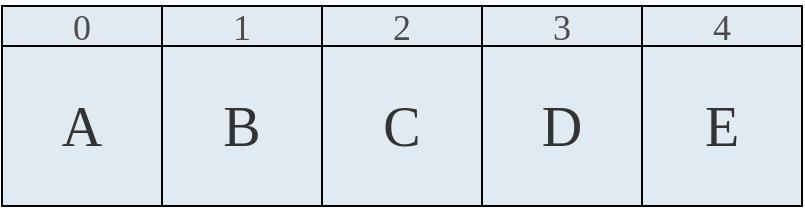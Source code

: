 <mxfile version="28.2.5" pages="8">
  <diagram name="0" id="LOoXRNmWMDIWTIdAfyS6">
    <mxGraphModel dx="1370" dy="843" grid="1" gridSize="10" guides="1" tooltips="1" connect="1" arrows="1" fold="1" page="1" pageScale="1" pageWidth="850" pageHeight="1100" math="0" shadow="0">
      <root>
        <mxCell id="0" />
        <mxCell id="1" parent="0" />
        <mxCell id="dRhS13Qc3OB4-bfHSebu-1" value="&lt;span style=&quot;color: rgb(51, 51, 51); font-family: &amp;quot;Cascadia Code&amp;quot;; font-size: 28px;&quot;&gt;C&lt;/span&gt;" style="rounded=0;whiteSpace=wrap;html=1;strokeWidth=1;fillColor=#DFEAF2;" vertex="1" parent="1">
          <mxGeometry x="360" y="300" width="80" height="80" as="geometry" />
        </mxCell>
        <mxCell id="dRhS13Qc3OB4-bfHSebu-2" value="&lt;span style=&quot;color: rgb(51, 51, 51); font-family: &amp;quot;Cascadia Code&amp;quot;; font-size: 28px;&quot;&gt;D&lt;/span&gt;" style="rounded=0;whiteSpace=wrap;html=1;strokeWidth=1;fillColor=#DFEAF2;" vertex="1" parent="1">
          <mxGeometry x="440" y="300" width="80" height="80" as="geometry" />
        </mxCell>
        <mxCell id="dRhS13Qc3OB4-bfHSebu-3" value="&lt;span style=&quot;color: rgb(51, 51, 51); font-family: &amp;quot;Cascadia Code&amp;quot;; font-size: 28px;&quot;&gt;E&lt;/span&gt;" style="rounded=0;whiteSpace=wrap;html=1;strokeWidth=1;fillColor=#DFEAF2;" vertex="1" parent="1">
          <mxGeometry x="520" y="300" width="80" height="80" as="geometry" />
        </mxCell>
        <mxCell id="dRhS13Qc3OB4-bfHSebu-4" value="&lt;font style=&quot;color: rgb(51, 51, 51); font-size: 28px;&quot;&gt;B&lt;/font&gt;" style="rounded=0;whiteSpace=wrap;html=1;strokeWidth=1;fillColor=#DFEAF2;fontFamily=Cascadia Code;fontColor=#333333;" vertex="1" parent="1">
          <mxGeometry x="280" y="300" width="80" height="80" as="geometry" />
        </mxCell>
        <mxCell id="dRhS13Qc3OB4-bfHSebu-5" value="&lt;font face=&quot;Cascadia Code&quot; color=&quot;#4d4d4d&quot;&gt;&lt;span style=&quot;font-size: 18px;&quot;&gt;1&lt;/span&gt;&lt;/font&gt;" style="rounded=0;whiteSpace=wrap;html=1;strokeWidth=1;fillColor=#DFEAF2;fontSize=22;" vertex="1" parent="1">
          <mxGeometry x="280" y="280" width="80" height="20" as="geometry" />
        </mxCell>
        <mxCell id="dRhS13Qc3OB4-bfHSebu-6" value="&lt;font style=&quot;color: rgb(77, 77, 77); font-size: 18px;&quot; face=&quot;Cascadia Code&quot;&gt;2&lt;/font&gt;" style="rounded=0;whiteSpace=wrap;html=1;strokeWidth=1;fillColor=#DFEAF2;fontSize=22;" vertex="1" parent="1">
          <mxGeometry x="360" y="280" width="80" height="20" as="geometry" />
        </mxCell>
        <mxCell id="dRhS13Qc3OB4-bfHSebu-7" value="&lt;font style=&quot;color: rgb(77, 77, 77); font-size: 18px;&quot; face=&quot;Cascadia Code&quot;&gt;3&lt;/font&gt;" style="rounded=0;whiteSpace=wrap;html=1;strokeWidth=1;fillColor=#DFEAF2;fontSize=22;" vertex="1" parent="1">
          <mxGeometry x="440" y="280" width="80" height="20" as="geometry" />
        </mxCell>
        <mxCell id="dRhS13Qc3OB4-bfHSebu-8" value="&lt;font style=&quot;color: rgb(77, 77, 77); font-size: 18px;&quot; face=&quot;Cascadia Code&quot;&gt;4&lt;/font&gt;" style="rounded=0;whiteSpace=wrap;html=1;strokeWidth=1;fillColor=#DFEAF2;fontSize=22;" vertex="1" parent="1">
          <mxGeometry x="520" y="280" width="80" height="20" as="geometry" />
        </mxCell>
        <mxCell id="dRhS13Qc3OB4-bfHSebu-9" value="&lt;span style=&quot;font-size: 28px;&quot;&gt;A&lt;/span&gt;" style="rounded=0;whiteSpace=wrap;html=1;strokeWidth=1;fillColor=#DFEAF2;fontFamily=Cascadia Code;fontColor=#333333;" vertex="1" parent="1">
          <mxGeometry x="200" y="300" width="80" height="80" as="geometry" />
        </mxCell>
        <mxCell id="dRhS13Qc3OB4-bfHSebu-10" value="&lt;font style=&quot;color: rgb(77, 77, 77); font-size: 18px;&quot; face=&quot;Cascadia Code&quot;&gt;0&lt;/font&gt;" style="rounded=0;whiteSpace=wrap;html=1;strokeWidth=1;fillColor=#DFEAF2;fontSize=22;" vertex="1" parent="1">
          <mxGeometry x="200" y="280" width="80" height="20" as="geometry" />
        </mxCell>
      </root>
    </mxGraphModel>
  </diagram>
  <diagram name="1" id="n3hI82rvSEYimmFMbG5H">
    <mxGraphModel dx="319" dy="196" grid="1" gridSize="10" guides="1" tooltips="1" connect="1" arrows="1" fold="1" page="1" pageScale="1" pageWidth="850" pageHeight="1100" math="0" shadow="0">
      <root>
        <mxCell id="tB-yT8PC1_ir4ALbkz5k-0" />
        <mxCell id="tB-yT8PC1_ir4ALbkz5k-1" parent="tB-yT8PC1_ir4ALbkz5k-0" />
        <mxCell id="tB-yT8PC1_ir4ALbkz5k-2" value="&lt;span style=&quot;color: rgb(51, 51, 51); font-family: &amp;quot;Cascadia Code&amp;quot;; font-size: 28px;&quot;&gt;C&lt;/span&gt;" style="rounded=0;whiteSpace=wrap;html=1;strokeWidth=1;fillColor=#DFEAF2;" vertex="1" parent="tB-yT8PC1_ir4ALbkz5k-1">
          <mxGeometry x="360" y="300" width="80" height="80" as="geometry" />
        </mxCell>
        <mxCell id="tB-yT8PC1_ir4ALbkz5k-3" value="&lt;span style=&quot;color: rgb(51, 51, 51); font-family: &amp;quot;Cascadia Code&amp;quot;; font-size: 28px;&quot;&gt;D&lt;/span&gt;" style="rounded=0;whiteSpace=wrap;html=1;strokeWidth=1;fillColor=#DFEAF2;" vertex="1" parent="tB-yT8PC1_ir4ALbkz5k-1">
          <mxGeometry x="440" y="300" width="80" height="80" as="geometry" />
        </mxCell>
        <mxCell id="tB-yT8PC1_ir4ALbkz5k-4" value="&lt;span style=&quot;color: rgb(51, 51, 51); font-family: &amp;quot;Cascadia Code&amp;quot;; font-size: 28px;&quot;&gt;E&lt;/span&gt;" style="rounded=0;whiteSpace=wrap;html=1;strokeWidth=1;fillColor=#DFEAF2;" vertex="1" parent="tB-yT8PC1_ir4ALbkz5k-1">
          <mxGeometry x="520" y="300" width="80" height="80" as="geometry" />
        </mxCell>
        <mxCell id="tB-yT8PC1_ir4ALbkz5k-5" value="&lt;font style=&quot;color: rgb(51, 51, 51); font-size: 28px;&quot;&gt;B&lt;/font&gt;" style="rounded=0;whiteSpace=wrap;html=1;strokeWidth=1;fillColor=#DFEAF2;fontFamily=Cascadia Code;fontColor=#333333;" vertex="1" parent="tB-yT8PC1_ir4ALbkz5k-1">
          <mxGeometry x="280" y="300" width="80" height="80" as="geometry" />
        </mxCell>
        <mxCell id="tB-yT8PC1_ir4ALbkz5k-6" value="&lt;font face=&quot;Cascadia Code&quot; color=&quot;#4d4d4d&quot;&gt;&lt;span style=&quot;font-size: 18px;&quot;&gt;1&lt;/span&gt;&lt;/font&gt;" style="rounded=0;whiteSpace=wrap;html=1;strokeWidth=1;fillColor=#DFEAF2;fontSize=22;" vertex="1" parent="tB-yT8PC1_ir4ALbkz5k-1">
          <mxGeometry x="280" y="280" width="80" height="20" as="geometry" />
        </mxCell>
        <mxCell id="tB-yT8PC1_ir4ALbkz5k-7" value="&lt;font style=&quot;color: rgb(77, 77, 77); font-size: 18px;&quot; face=&quot;Cascadia Code&quot;&gt;2&lt;/font&gt;" style="rounded=0;whiteSpace=wrap;html=1;strokeWidth=1;fillColor=#DFEAF2;fontSize=22;" vertex="1" parent="tB-yT8PC1_ir4ALbkz5k-1">
          <mxGeometry x="360" y="280" width="80" height="20" as="geometry" />
        </mxCell>
        <mxCell id="tB-yT8PC1_ir4ALbkz5k-8" value="&lt;font style=&quot;color: rgb(77, 77, 77); font-size: 18px;&quot; face=&quot;Cascadia Code&quot;&gt;3&lt;/font&gt;" style="rounded=0;whiteSpace=wrap;html=1;strokeWidth=1;fillColor=#DFEAF2;fontSize=22;" vertex="1" parent="tB-yT8PC1_ir4ALbkz5k-1">
          <mxGeometry x="440" y="280" width="80" height="20" as="geometry" />
        </mxCell>
        <mxCell id="tB-yT8PC1_ir4ALbkz5k-9" value="&lt;font style=&quot;color: rgb(77, 77, 77); font-size: 18px;&quot; face=&quot;Cascadia Code&quot;&gt;4&lt;/font&gt;" style="rounded=0;whiteSpace=wrap;html=1;strokeWidth=1;fillColor=#DFEAF2;fontSize=22;" vertex="1" parent="tB-yT8PC1_ir4ALbkz5k-1">
          <mxGeometry x="520" y="280" width="80" height="20" as="geometry" />
        </mxCell>
        <mxCell id="tB-yT8PC1_ir4ALbkz5k-10" value="&lt;span style=&quot;font-size: 28px;&quot;&gt;A&lt;/span&gt;" style="rounded=0;whiteSpace=wrap;html=1;strokeWidth=1;fillColor=#DFEAF2;fontFamily=Cascadia Code;fontColor=#333333;" vertex="1" parent="tB-yT8PC1_ir4ALbkz5k-1">
          <mxGeometry x="200" y="300" width="80" height="80" as="geometry" />
        </mxCell>
        <mxCell id="tB-yT8PC1_ir4ALbkz5k-11" value="&lt;font style=&quot;color: rgb(77, 77, 77); font-size: 18px;&quot; face=&quot;Cascadia Code&quot;&gt;0&lt;/font&gt;" style="rounded=0;whiteSpace=wrap;html=1;strokeWidth=1;fillColor=#DFEAF2;fontSize=22;" vertex="1" parent="tB-yT8PC1_ir4ALbkz5k-1">
          <mxGeometry x="200" y="280" width="80" height="20" as="geometry" />
        </mxCell>
        <mxCell id="tXgcHh7ziAub1lQoOkV5-0" value="" style="endArrow=classic;html=1;rounded=0;strokeWidth=2;fontColor=#333333;strokeColor=#333333;" edge="1" parent="tB-yT8PC1_ir4ALbkz5k-1">
          <mxGeometry width="50" height="50" relative="1" as="geometry">
            <mxPoint x="680" y="339.5" as="sourcePoint" />
            <mxPoint x="620" y="339.5" as="targetPoint" />
          </mxGeometry>
        </mxCell>
        <mxCell id="tXgcHh7ziAub1lQoOkV5-1" value="" style="endArrow=classic;html=1;rounded=0;strokeWidth=2;fontColor=#333333;strokeColor=#333333;" edge="1" parent="tB-yT8PC1_ir4ALbkz5k-1">
          <mxGeometry width="50" height="50" relative="1" as="geometry">
            <mxPoint x="180" y="339.71" as="sourcePoint" />
            <mxPoint x="120" y="339.71" as="targetPoint" />
            <Array as="points">
              <mxPoint x="180" y="340.21" />
            </Array>
          </mxGeometry>
        </mxCell>
        <mxCell id="tXgcHh7ziAub1lQoOkV5-2" value="&lt;font style=&quot;font-size: 20px; color: rgb(51, 51, 51);&quot;&gt;Sale&lt;/font&gt;" style="text;html=1;align=center;verticalAlign=middle;whiteSpace=wrap;rounded=0;" vertex="1" parent="tB-yT8PC1_ir4ALbkz5k-1">
          <mxGeometry x="120" y="290" width="60" height="30" as="geometry" />
        </mxCell>
        <mxCell id="tXgcHh7ziAub1lQoOkV5-3" value="&lt;font style=&quot;font-size: 20px; color: rgb(51, 51, 51);&quot;&gt;Entra&lt;/font&gt;" style="text;html=1;align=center;verticalAlign=middle;whiteSpace=wrap;rounded=0;" vertex="1" parent="tB-yT8PC1_ir4ALbkz5k-1">
          <mxGeometry x="620" y="290" width="60" height="30" as="geometry" />
        </mxCell>
      </root>
    </mxGraphModel>
  </diagram>
  <diagram name="2" id="ZsaKoDGeN15cP3ckF-cr">
    <mxGraphModel dx="1370" dy="843" grid="1" gridSize="10" guides="1" tooltips="1" connect="1" arrows="1" fold="1" page="1" pageScale="1" pageWidth="850" pageHeight="1100" math="0" shadow="0">
      <root>
        <mxCell id="bPAswkCZMl2Q_vb0aAxp-0" />
        <mxCell id="bPAswkCZMl2Q_vb0aAxp-1" parent="bPAswkCZMl2Q_vb0aAxp-0" />
        <mxCell id="bPAswkCZMl2Q_vb0aAxp-2" value="&lt;span style=&quot;color: rgb(51, 51, 51); font-family: &amp;quot;Cascadia Code&amp;quot;; font-size: 28px;&quot;&gt;C&lt;/span&gt;" style="rounded=0;whiteSpace=wrap;html=1;strokeWidth=1;fillColor=#DFEAF2;" vertex="1" parent="bPAswkCZMl2Q_vb0aAxp-1">
          <mxGeometry x="360" y="340" width="80" height="80" as="geometry" />
        </mxCell>
        <mxCell id="bPAswkCZMl2Q_vb0aAxp-3" value="&lt;span style=&quot;color: rgb(51, 51, 51); font-family: &amp;quot;Cascadia Code&amp;quot;; font-size: 28px;&quot;&gt;D&lt;/span&gt;" style="rounded=0;whiteSpace=wrap;html=1;strokeWidth=1;fillColor=#DFEAF2;" vertex="1" parent="bPAswkCZMl2Q_vb0aAxp-1">
          <mxGeometry x="440" y="340" width="80" height="80" as="geometry" />
        </mxCell>
        <mxCell id="bPAswkCZMl2Q_vb0aAxp-4" value="&lt;span style=&quot;color: rgb(51, 51, 51); font-family: &amp;quot;Cascadia Code&amp;quot;; font-size: 28px;&quot;&gt;E&lt;/span&gt;" style="rounded=0;whiteSpace=wrap;html=1;strokeWidth=1;fillColor=#DFEAF2;" vertex="1" parent="bPAswkCZMl2Q_vb0aAxp-1">
          <mxGeometry x="520" y="340" width="80" height="80" as="geometry" />
        </mxCell>
        <mxCell id="bPAswkCZMl2Q_vb0aAxp-5" value="&lt;font style=&quot;color: rgb(51, 51, 51); font-size: 28px;&quot;&gt;B&lt;/font&gt;" style="rounded=0;whiteSpace=wrap;html=1;strokeWidth=1;fillColor=#DFEAF2;fontFamily=Cascadia Code;fontColor=#333333;" vertex="1" parent="bPAswkCZMl2Q_vb0aAxp-1">
          <mxGeometry x="280" y="340" width="80" height="80" as="geometry" />
        </mxCell>
        <mxCell id="bPAswkCZMl2Q_vb0aAxp-6" value="&lt;font face=&quot;Cascadia Code&quot; color=&quot;#4d4d4d&quot;&gt;&lt;span style=&quot;font-size: 18px;&quot;&gt;1&lt;/span&gt;&lt;/font&gt;" style="rounded=0;whiteSpace=wrap;html=1;strokeWidth=1;fillColor=#DFEAF2;fontSize=22;" vertex="1" parent="bPAswkCZMl2Q_vb0aAxp-1">
          <mxGeometry x="280" y="320" width="80" height="20" as="geometry" />
        </mxCell>
        <mxCell id="bPAswkCZMl2Q_vb0aAxp-7" value="&lt;font style=&quot;color: rgb(77, 77, 77); font-size: 18px;&quot; face=&quot;Cascadia Code&quot;&gt;2&lt;/font&gt;" style="rounded=0;whiteSpace=wrap;html=1;strokeWidth=1;fillColor=#DFEAF2;fontSize=22;" vertex="1" parent="bPAswkCZMl2Q_vb0aAxp-1">
          <mxGeometry x="360" y="320" width="80" height="20" as="geometry" />
        </mxCell>
        <mxCell id="bPAswkCZMl2Q_vb0aAxp-8" value="&lt;font style=&quot;color: rgb(77, 77, 77); font-size: 18px;&quot; face=&quot;Cascadia Code&quot;&gt;3&lt;/font&gt;" style="rounded=0;whiteSpace=wrap;html=1;strokeWidth=1;fillColor=#DFEAF2;fontSize=22;" vertex="1" parent="bPAswkCZMl2Q_vb0aAxp-1">
          <mxGeometry x="440" y="320" width="80" height="20" as="geometry" />
        </mxCell>
        <mxCell id="bPAswkCZMl2Q_vb0aAxp-9" value="&lt;font style=&quot;color: rgb(77, 77, 77); font-size: 18px;&quot; face=&quot;Cascadia Code&quot;&gt;4&lt;/font&gt;" style="rounded=0;whiteSpace=wrap;html=1;strokeWidth=1;fillColor=#DFEAF2;fontSize=22;" vertex="1" parent="bPAswkCZMl2Q_vb0aAxp-1">
          <mxGeometry x="520" y="320" width="80" height="20" as="geometry" />
        </mxCell>
        <mxCell id="bPAswkCZMl2Q_vb0aAxp-10" value="&lt;span style=&quot;font-size: 28px;&quot;&gt;A&lt;/span&gt;" style="rounded=0;whiteSpace=wrap;html=1;strokeWidth=1;fillColor=#DFEAF2;fontFamily=Cascadia Code;fontColor=#333333;" vertex="1" parent="bPAswkCZMl2Q_vb0aAxp-1">
          <mxGeometry x="200" y="340" width="80" height="80" as="geometry" />
        </mxCell>
        <mxCell id="bPAswkCZMl2Q_vb0aAxp-11" value="&lt;font style=&quot;color: rgb(77, 77, 77); font-size: 18px;&quot; face=&quot;Cascadia Code&quot;&gt;0&lt;/font&gt;" style="rounded=0;whiteSpace=wrap;html=1;strokeWidth=1;fillColor=#DFEAF2;fontSize=22;" vertex="1" parent="bPAswkCZMl2Q_vb0aAxp-1">
          <mxGeometry x="200" y="320" width="80" height="20" as="geometry" />
        </mxCell>
        <mxCell id="P5lgUOx-gLD48hs9MqLW-0" value="&lt;span style=&quot;color: rgb(51, 51, 51); font-family: &amp;quot;Cascadia Code&amp;quot;; font-size: 28px;&quot;&gt;M&lt;/span&gt;" style="rounded=0;whiteSpace=wrap;html=1;strokeWidth=1;dashed=1;" vertex="1" parent="bPAswkCZMl2Q_vb0aAxp-1">
          <mxGeometry x="360" y="160" width="80" height="80" as="geometry" />
        </mxCell>
        <mxCell id="P5lgUOx-gLD48hs9MqLW-1" value="" style="endArrow=classic;html=1;rounded=0;strokeColor=default;strokeWidth=2;dashed=1;curved=0;dashPattern=1 2;" edge="1" parent="bPAswkCZMl2Q_vb0aAxp-1">
          <mxGeometry width="50" height="50" relative="1" as="geometry">
            <mxPoint x="399.83" y="250" as="sourcePoint" />
            <mxPoint x="400" y="310" as="targetPoint" />
          </mxGeometry>
        </mxCell>
      </root>
    </mxGraphModel>
  </diagram>
  <diagram name="3" id="so2FOM7KQhljCQR6aNbv">
    <mxGraphModel dx="1370" dy="843" grid="1" gridSize="10" guides="1" tooltips="1" connect="1" arrows="1" fold="1" page="1" pageScale="1" pageWidth="850" pageHeight="1100" math="0" shadow="0">
      <root>
        <mxCell id="9-ZAVvWZUSGNOxkOKxtg-0" />
        <mxCell id="9-ZAVvWZUSGNOxkOKxtg-1" parent="9-ZAVvWZUSGNOxkOKxtg-0" />
        <mxCell id="9-ZAVvWZUSGNOxkOKxtg-2" value="&lt;span style=&quot;color: rgb(51, 51, 51); font-family: &amp;quot;Cascadia Code&amp;quot;; font-size: 28px;&quot;&gt;C&lt;/span&gt;" style="rounded=0;whiteSpace=wrap;html=1;strokeWidth=1;fillColor=#DFEAF2;" vertex="1" parent="9-ZAVvWZUSGNOxkOKxtg-1">
          <mxGeometry x="360" y="340" width="80" height="80" as="geometry" />
        </mxCell>
        <mxCell id="9-ZAVvWZUSGNOxkOKxtg-3" value="&lt;span style=&quot;color: rgb(51, 51, 51); font-family: &amp;quot;Cascadia Code&amp;quot;; font-size: 28px;&quot;&gt;D&lt;/span&gt;" style="rounded=0;whiteSpace=wrap;html=1;strokeWidth=1;fillColor=#DFEAF2;" vertex="1" parent="9-ZAVvWZUSGNOxkOKxtg-1">
          <mxGeometry x="440" y="340" width="80" height="80" as="geometry" />
        </mxCell>
        <mxCell id="9-ZAVvWZUSGNOxkOKxtg-4" value="&lt;span style=&quot;color: rgb(51, 51, 51); font-family: &amp;quot;Cascadia Code&amp;quot;; font-size: 28px;&quot;&gt;E&lt;/span&gt;" style="rounded=0;whiteSpace=wrap;html=1;strokeWidth=1;fillColor=#DFEAF2;" vertex="1" parent="9-ZAVvWZUSGNOxkOKxtg-1">
          <mxGeometry x="520" y="340" width="80" height="80" as="geometry" />
        </mxCell>
        <mxCell id="9-ZAVvWZUSGNOxkOKxtg-5" value="&lt;font style=&quot;color: rgb(51, 51, 51); font-size: 28px;&quot;&gt;B&lt;/font&gt;" style="rounded=0;whiteSpace=wrap;html=1;strokeWidth=1;fillColor=#DFEAF2;fontFamily=Cascadia Code;fontColor=#333333;" vertex="1" parent="9-ZAVvWZUSGNOxkOKxtg-1">
          <mxGeometry x="280" y="340" width="80" height="80" as="geometry" />
        </mxCell>
        <mxCell id="9-ZAVvWZUSGNOxkOKxtg-6" value="&lt;font face=&quot;Cascadia Code&quot; color=&quot;#4d4d4d&quot;&gt;&lt;span style=&quot;font-size: 18px;&quot;&gt;1&lt;/span&gt;&lt;/font&gt;" style="rounded=0;whiteSpace=wrap;html=1;strokeWidth=1;fillColor=#DFEAF2;fontSize=22;" vertex="1" parent="9-ZAVvWZUSGNOxkOKxtg-1">
          <mxGeometry x="280" y="320" width="80" height="20" as="geometry" />
        </mxCell>
        <mxCell id="9-ZAVvWZUSGNOxkOKxtg-7" value="&lt;font style=&quot;color: rgb(77, 77, 77); font-size: 18px;&quot; face=&quot;Cascadia Code&quot;&gt;2&lt;/font&gt;" style="rounded=0;whiteSpace=wrap;html=1;strokeWidth=1;fillColor=#DFEAF2;fontSize=22;" vertex="1" parent="9-ZAVvWZUSGNOxkOKxtg-1">
          <mxGeometry x="360" y="320" width="80" height="20" as="geometry" />
        </mxCell>
        <mxCell id="9-ZAVvWZUSGNOxkOKxtg-8" value="&lt;font style=&quot;color: rgb(77, 77, 77); font-size: 18px;&quot; face=&quot;Cascadia Code&quot;&gt;3&lt;/font&gt;" style="rounded=0;whiteSpace=wrap;html=1;strokeWidth=1;fillColor=#DFEAF2;fontSize=22;" vertex="1" parent="9-ZAVvWZUSGNOxkOKxtg-1">
          <mxGeometry x="440" y="320" width="80" height="20" as="geometry" />
        </mxCell>
        <mxCell id="9-ZAVvWZUSGNOxkOKxtg-9" value="&lt;font style=&quot;color: rgb(77, 77, 77); font-size: 18px;&quot; face=&quot;Cascadia Code&quot;&gt;4&lt;/font&gt;" style="rounded=0;whiteSpace=wrap;html=1;strokeWidth=1;fillColor=#DFEAF2;fontSize=22;" vertex="1" parent="9-ZAVvWZUSGNOxkOKxtg-1">
          <mxGeometry x="520" y="320" width="80" height="20" as="geometry" />
        </mxCell>
        <mxCell id="9-ZAVvWZUSGNOxkOKxtg-10" value="&lt;span style=&quot;font-size: 28px;&quot;&gt;A&lt;/span&gt;" style="rounded=0;whiteSpace=wrap;html=1;strokeWidth=1;fillColor=#DFEAF2;fontFamily=Cascadia Code;fontColor=#333333;" vertex="1" parent="9-ZAVvWZUSGNOxkOKxtg-1">
          <mxGeometry x="200" y="340" width="80" height="80" as="geometry" />
        </mxCell>
        <mxCell id="9-ZAVvWZUSGNOxkOKxtg-11" value="&lt;font style=&quot;color: rgb(77, 77, 77); font-size: 18px;&quot; face=&quot;Cascadia Code&quot;&gt;0&lt;/font&gt;" style="rounded=0;whiteSpace=wrap;html=1;strokeWidth=1;fillColor=#DFEAF2;fontSize=22;" vertex="1" parent="9-ZAVvWZUSGNOxkOKxtg-1">
          <mxGeometry x="200" y="320" width="80" height="20" as="geometry" />
        </mxCell>
        <mxCell id="9-ZAVvWZUSGNOxkOKxtg-12" value="&lt;span style=&quot;color: rgb(51, 51, 51); font-family: &amp;quot;Cascadia Code&amp;quot;; font-size: 28px;&quot;&gt;M&lt;/span&gt;" style="rounded=0;whiteSpace=wrap;html=1;strokeWidth=1;dashed=1;" vertex="1" parent="9-ZAVvWZUSGNOxkOKxtg-1">
          <mxGeometry x="360" y="160" width="80" height="80" as="geometry" />
        </mxCell>
        <mxCell id="9-ZAVvWZUSGNOxkOKxtg-13" value="" style="endArrow=classic;html=1;rounded=0;strokeColor=#333333;strokeWidth=2;dashed=1;curved=1;dashPattern=1 2;" edge="1" parent="9-ZAVvWZUSGNOxkOKxtg-1">
          <mxGeometry width="50" height="50" relative="1" as="geometry">
            <mxPoint x="460" y="200" as="sourcePoint" />
            <mxPoint x="640" y="310" as="targetPoint" />
            <Array as="points">
              <mxPoint x="620" y="200" />
            </Array>
          </mxGeometry>
        </mxCell>
        <mxCell id="sW6vMQWeGiCIYCQl_SDQ-1" value="&lt;span style=&quot;color: rgb(51, 51, 51); font-family: &amp;quot;Cascadia Code&amp;quot;; font-size: 28px;&quot;&gt;M&lt;/span&gt;" style="rounded=0;whiteSpace=wrap;html=1;strokeWidth=1;dashed=1;" vertex="1" parent="9-ZAVvWZUSGNOxkOKxtg-1">
          <mxGeometry x="600" y="340" width="80" height="80" as="geometry" />
        </mxCell>
        <mxCell id="sW6vMQWeGiCIYCQl_SDQ-2" value="&lt;font style=&quot;color: rgb(77, 77, 77); font-size: 18px;&quot; face=&quot;Cascadia Code&quot;&gt;5&lt;/font&gt;" style="rounded=0;whiteSpace=wrap;html=1;strokeWidth=1;fontSize=22;dashed=1;" vertex="1" parent="9-ZAVvWZUSGNOxkOKxtg-1">
          <mxGeometry x="600" y="320" width="80" height="20" as="geometry" />
        </mxCell>
        <mxCell id="sW6vMQWeGiCIYCQl_SDQ-3" value="&lt;span style=&quot;color: rgb(51, 51, 51); font-family: &amp;quot;Cascadia Code&amp;quot;; font-size: 28px;&quot;&gt;C&lt;/span&gt;" style="rounded=0;whiteSpace=wrap;html=1;strokeWidth=1;fillColor=#DFEAF2;" vertex="1" parent="9-ZAVvWZUSGNOxkOKxtg-1">
          <mxGeometry x="360" y="520" width="80" height="80" as="geometry" />
        </mxCell>
        <mxCell id="sW6vMQWeGiCIYCQl_SDQ-4" value="&lt;span style=&quot;color: rgb(51, 51, 51); font-family: &amp;quot;Cascadia Code&amp;quot;; font-size: 28px;&quot;&gt;D&lt;/span&gt;" style="rounded=0;whiteSpace=wrap;html=1;strokeWidth=1;fillColor=#DFEAF2;" vertex="1" parent="9-ZAVvWZUSGNOxkOKxtg-1">
          <mxGeometry x="440" y="520" width="80" height="80" as="geometry" />
        </mxCell>
        <mxCell id="sW6vMQWeGiCIYCQl_SDQ-5" value="&lt;span style=&quot;color: rgb(51, 51, 51); font-family: &amp;quot;Cascadia Code&amp;quot;; font-size: 28px;&quot;&gt;E&lt;/span&gt;" style="rounded=0;whiteSpace=wrap;html=1;strokeWidth=1;fillColor=#DFEAF2;" vertex="1" parent="9-ZAVvWZUSGNOxkOKxtg-1">
          <mxGeometry x="520" y="520" width="80" height="80" as="geometry" />
        </mxCell>
        <mxCell id="sW6vMQWeGiCIYCQl_SDQ-6" value="&lt;font style=&quot;color: rgb(51, 51, 51); font-size: 28px;&quot;&gt;B&lt;/font&gt;" style="rounded=0;whiteSpace=wrap;html=1;strokeWidth=1;fillColor=#DFEAF2;fontFamily=Cascadia Code;fontColor=#333333;" vertex="1" parent="9-ZAVvWZUSGNOxkOKxtg-1">
          <mxGeometry x="280" y="520" width="80" height="80" as="geometry" />
        </mxCell>
        <mxCell id="sW6vMQWeGiCIYCQl_SDQ-7" value="&lt;font face=&quot;Cascadia Code&quot; color=&quot;#4d4d4d&quot;&gt;&lt;span style=&quot;font-size: 18px;&quot;&gt;1&lt;/span&gt;&lt;/font&gt;" style="rounded=0;whiteSpace=wrap;html=1;strokeWidth=1;fillColor=#DFEAF2;fontSize=22;" vertex="1" parent="9-ZAVvWZUSGNOxkOKxtg-1">
          <mxGeometry x="280" y="500" width="80" height="20" as="geometry" />
        </mxCell>
        <mxCell id="sW6vMQWeGiCIYCQl_SDQ-8" value="&lt;font style=&quot;color: rgb(77, 77, 77); font-size: 18px;&quot; face=&quot;Cascadia Code&quot;&gt;2&lt;/font&gt;" style="rounded=0;whiteSpace=wrap;html=1;strokeWidth=1;fillColor=#DFEAF2;fontSize=22;" vertex="1" parent="9-ZAVvWZUSGNOxkOKxtg-1">
          <mxGeometry x="360" y="500" width="80" height="20" as="geometry" />
        </mxCell>
        <mxCell id="sW6vMQWeGiCIYCQl_SDQ-9" value="&lt;font style=&quot;color: rgb(77, 77, 77); font-size: 18px;&quot; face=&quot;Cascadia Code&quot;&gt;3&lt;/font&gt;" style="rounded=0;whiteSpace=wrap;html=1;strokeWidth=1;fillColor=#DFEAF2;fontSize=22;" vertex="1" parent="9-ZAVvWZUSGNOxkOKxtg-1">
          <mxGeometry x="440" y="500" width="80" height="20" as="geometry" />
        </mxCell>
        <mxCell id="sW6vMQWeGiCIYCQl_SDQ-10" value="&lt;font style=&quot;color: rgb(77, 77, 77); font-size: 18px;&quot; face=&quot;Cascadia Code&quot;&gt;4&lt;/font&gt;" style="rounded=0;whiteSpace=wrap;html=1;strokeWidth=1;fillColor=#DFEAF2;fontSize=22;" vertex="1" parent="9-ZAVvWZUSGNOxkOKxtg-1">
          <mxGeometry x="520" y="500" width="80" height="20" as="geometry" />
        </mxCell>
        <mxCell id="sW6vMQWeGiCIYCQl_SDQ-11" value="&lt;span style=&quot;font-size: 28px;&quot;&gt;A&lt;/span&gt;" style="rounded=0;whiteSpace=wrap;html=1;strokeWidth=1;fillColor=#DFEAF2;fontFamily=Cascadia Code;fontColor=#333333;" vertex="1" parent="9-ZAVvWZUSGNOxkOKxtg-1">
          <mxGeometry x="200" y="520" width="80" height="80" as="geometry" />
        </mxCell>
        <mxCell id="sW6vMQWeGiCIYCQl_SDQ-12" value="&lt;font style=&quot;color: rgb(77, 77, 77); font-size: 18px;&quot; face=&quot;Cascadia Code&quot;&gt;0&lt;/font&gt;" style="rounded=0;whiteSpace=wrap;html=1;strokeWidth=1;fillColor=#DFEAF2;fontSize=22;" vertex="1" parent="9-ZAVvWZUSGNOxkOKxtg-1">
          <mxGeometry x="200" y="500" width="80" height="20" as="geometry" />
        </mxCell>
        <mxCell id="sW6vMQWeGiCIYCQl_SDQ-13" value="&lt;span style=&quot;color: rgb(51, 51, 51); font-family: &amp;quot;Cascadia Code&amp;quot;; font-size: 28px;&quot;&gt;M&lt;/span&gt;" style="rounded=0;whiteSpace=wrap;html=1;strokeWidth=1;fillColor=#DFEAF2;" vertex="1" parent="9-ZAVvWZUSGNOxkOKxtg-1">
          <mxGeometry x="600" y="520" width="80" height="80" as="geometry" />
        </mxCell>
        <mxCell id="sW6vMQWeGiCIYCQl_SDQ-14" value="&lt;font style=&quot;color: rgb(77, 77, 77); font-size: 18px;&quot; face=&quot;Cascadia Code&quot;&gt;5&lt;/font&gt;" style="rounded=0;whiteSpace=wrap;html=1;strokeWidth=1;fontSize=22;fillColor=#DFEAF2;" vertex="1" parent="9-ZAVvWZUSGNOxkOKxtg-1">
          <mxGeometry x="600" y="500" width="80" height="20" as="geometry" />
        </mxCell>
        <mxCell id="sW6vMQWeGiCIYCQl_SDQ-15" value="" style="endArrow=classic;html=1;rounded=0;strokeWidth=2;strokeColor=#333333;" edge="1" parent="9-ZAVvWZUSGNOxkOKxtg-1">
          <mxGeometry width="50" height="50" relative="1" as="geometry">
            <mxPoint x="425" y="440" as="sourcePoint" />
            <mxPoint x="425" y="480" as="targetPoint" />
          </mxGeometry>
        </mxCell>
      </root>
    </mxGraphModel>
  </diagram>
  <diagram name="4" id="kqnc8F8DMwhc_iDenPGv">
    <mxGraphModel dx="1370" dy="843" grid="1" gridSize="10" guides="1" tooltips="1" connect="1" arrows="1" fold="1" page="1" pageScale="1" pageWidth="850" pageHeight="1100" math="0" shadow="0">
      <root>
        <mxCell id="yaQdH4EQ9nFy9nrnifL7-0" />
        <mxCell id="yaQdH4EQ9nFy9nrnifL7-1" parent="yaQdH4EQ9nFy9nrnifL7-0" />
        <mxCell id="yaQdH4EQ9nFy9nrnifL7-12" value="&lt;font face=&quot;Cascadia Code&quot; color=&quot;#333333&quot;&gt;&lt;span style=&quot;font-size: 28px;&quot;&gt;Z&lt;/span&gt;&lt;/font&gt;" style="rounded=0;whiteSpace=wrap;html=1;strokeWidth=1;dashed=1;" vertex="1" parent="yaQdH4EQ9nFy9nrnifL7-1">
          <mxGeometry x="440" y="160" width="80" height="80" as="geometry" />
        </mxCell>
        <mxCell id="yaQdH4EQ9nFy9nrnifL7-13" value="" style="endArrow=classic;html=1;rounded=0;strokeColor=#333333;strokeWidth=2;dashed=1;curved=1;dashPattern=1 2;" edge="1" parent="yaQdH4EQ9nFy9nrnifL7-1">
          <mxGeometry width="50" height="50" relative="1" as="geometry">
            <mxPoint x="530" y="200" as="sourcePoint" />
            <mxPoint x="730" y="310" as="targetPoint" />
            <Array as="points">
              <mxPoint x="660" y="200" />
            </Array>
          </mxGeometry>
        </mxCell>
        <mxCell id="yaQdH4EQ9nFy9nrnifL7-16" value="&lt;span style=&quot;color: rgb(51, 51, 51); font-family: &amp;quot;Cascadia Code&amp;quot;; font-size: 28px;&quot;&gt;C&lt;/span&gt;" style="rounded=0;whiteSpace=wrap;html=1;strokeWidth=1;fillColor=#DFEAF2;" vertex="1" parent="yaQdH4EQ9nFy9nrnifL7-1">
          <mxGeometry x="360" y="340" width="80" height="80" as="geometry" />
        </mxCell>
        <mxCell id="yaQdH4EQ9nFy9nrnifL7-17" value="&lt;span style=&quot;color: rgb(51, 51, 51); font-family: &amp;quot;Cascadia Code&amp;quot;; font-size: 28px;&quot;&gt;D&lt;/span&gt;" style="rounded=0;whiteSpace=wrap;html=1;strokeWidth=1;fillColor=#DFEAF2;" vertex="1" parent="yaQdH4EQ9nFy9nrnifL7-1">
          <mxGeometry x="440" y="340" width="80" height="80" as="geometry" />
        </mxCell>
        <mxCell id="yaQdH4EQ9nFy9nrnifL7-18" value="&lt;span style=&quot;color: rgb(51, 51, 51); font-family: &amp;quot;Cascadia Code&amp;quot;; font-size: 28px;&quot;&gt;E&lt;/span&gt;" style="rounded=0;whiteSpace=wrap;html=1;strokeWidth=1;fillColor=#DFEAF2;" vertex="1" parent="yaQdH4EQ9nFy9nrnifL7-1">
          <mxGeometry x="520" y="340" width="80" height="80" as="geometry" />
        </mxCell>
        <mxCell id="yaQdH4EQ9nFy9nrnifL7-19" value="&lt;font style=&quot;color: rgb(51, 51, 51); font-size: 28px;&quot;&gt;B&lt;/font&gt;" style="rounded=0;whiteSpace=wrap;html=1;strokeWidth=1;fillColor=#DFEAF2;fontFamily=Cascadia Code;fontColor=#333333;" vertex="1" parent="yaQdH4EQ9nFy9nrnifL7-1">
          <mxGeometry x="280" y="340" width="80" height="80" as="geometry" />
        </mxCell>
        <mxCell id="yaQdH4EQ9nFy9nrnifL7-20" value="&lt;font face=&quot;Cascadia Code&quot; color=&quot;#4d4d4d&quot;&gt;&lt;span style=&quot;font-size: 18px;&quot;&gt;1&lt;/span&gt;&lt;/font&gt;" style="rounded=0;whiteSpace=wrap;html=1;strokeWidth=1;fillColor=#DFEAF2;fontSize=22;" vertex="1" parent="yaQdH4EQ9nFy9nrnifL7-1">
          <mxGeometry x="280" y="320" width="80" height="20" as="geometry" />
        </mxCell>
        <mxCell id="yaQdH4EQ9nFy9nrnifL7-21" value="&lt;font style=&quot;color: rgb(77, 77, 77); font-size: 18px;&quot; face=&quot;Cascadia Code&quot;&gt;2&lt;/font&gt;" style="rounded=0;whiteSpace=wrap;html=1;strokeWidth=1;fillColor=#DFEAF2;fontSize=22;" vertex="1" parent="yaQdH4EQ9nFy9nrnifL7-1">
          <mxGeometry x="360" y="320" width="80" height="20" as="geometry" />
        </mxCell>
        <mxCell id="yaQdH4EQ9nFy9nrnifL7-22" value="&lt;font style=&quot;color: rgb(77, 77, 77); font-size: 18px;&quot; face=&quot;Cascadia Code&quot;&gt;3&lt;/font&gt;" style="rounded=0;whiteSpace=wrap;html=1;strokeWidth=1;fillColor=#DFEAF2;fontSize=22;" vertex="1" parent="yaQdH4EQ9nFy9nrnifL7-1">
          <mxGeometry x="440" y="320" width="80" height="20" as="geometry" />
        </mxCell>
        <mxCell id="yaQdH4EQ9nFy9nrnifL7-23" value="&lt;font style=&quot;color: rgb(77, 77, 77); font-size: 18px;&quot; face=&quot;Cascadia Code&quot;&gt;4&lt;/font&gt;" style="rounded=0;whiteSpace=wrap;html=1;strokeWidth=1;fillColor=#DFEAF2;fontSize=22;" vertex="1" parent="yaQdH4EQ9nFy9nrnifL7-1">
          <mxGeometry x="520" y="320" width="80" height="20" as="geometry" />
        </mxCell>
        <mxCell id="yaQdH4EQ9nFy9nrnifL7-24" value="&lt;span style=&quot;font-size: 28px;&quot;&gt;A&lt;/span&gt;" style="rounded=0;whiteSpace=wrap;html=1;strokeWidth=1;fillColor=#DFEAF2;fontFamily=Cascadia Code;fontColor=#333333;" vertex="1" parent="yaQdH4EQ9nFy9nrnifL7-1">
          <mxGeometry x="200" y="340" width="80" height="80" as="geometry" />
        </mxCell>
        <mxCell id="yaQdH4EQ9nFy9nrnifL7-25" value="&lt;font style=&quot;color: rgb(77, 77, 77); font-size: 18px;&quot; face=&quot;Cascadia Code&quot;&gt;0&lt;/font&gt;" style="rounded=0;whiteSpace=wrap;html=1;strokeWidth=1;fillColor=#DFEAF2;fontSize=22;" vertex="1" parent="yaQdH4EQ9nFy9nrnifL7-1">
          <mxGeometry x="200" y="320" width="80" height="20" as="geometry" />
        </mxCell>
        <mxCell id="yaQdH4EQ9nFy9nrnifL7-26" value="&lt;span style=&quot;color: rgb(51, 51, 51); font-family: &amp;quot;Cascadia Code&amp;quot;; font-size: 28px;&quot;&gt;M&lt;/span&gt;" style="rounded=0;whiteSpace=wrap;html=1;strokeWidth=1;fillColor=#DFEAF2;" vertex="1" parent="yaQdH4EQ9nFy9nrnifL7-1">
          <mxGeometry x="600" y="340" width="80" height="80" as="geometry" />
        </mxCell>
        <mxCell id="yaQdH4EQ9nFy9nrnifL7-27" value="&lt;font style=&quot;color: rgb(77, 77, 77); font-size: 18px;&quot; face=&quot;Cascadia Code&quot;&gt;5&lt;/font&gt;" style="rounded=0;whiteSpace=wrap;html=1;strokeWidth=1;fontSize=22;fillColor=#DFEAF2;" vertex="1" parent="yaQdH4EQ9nFy9nrnifL7-1">
          <mxGeometry x="600" y="320" width="80" height="20" as="geometry" />
        </mxCell>
        <mxCell id="o4kBEKpE3GxzH6XFt8ec-0" value="&lt;font face=&quot;Cascadia Code&quot; color=&quot;#333333&quot;&gt;&lt;span style=&quot;font-size: 28px;&quot;&gt;Z&lt;/span&gt;&lt;/font&gt;" style="rounded=0;whiteSpace=wrap;html=1;strokeWidth=1;dashed=1;" vertex="1" parent="yaQdH4EQ9nFy9nrnifL7-1">
          <mxGeometry x="680" y="340" width="80" height="80" as="geometry" />
        </mxCell>
        <mxCell id="o4kBEKpE3GxzH6XFt8ec-1" value="&lt;font face=&quot;Cascadia Code&quot; color=&quot;#4d4d4d&quot;&gt;&lt;span style=&quot;font-size: 18px;&quot;&gt;6&lt;/span&gt;&lt;/font&gt;" style="rounded=0;whiteSpace=wrap;html=1;strokeWidth=1;fontSize=22;dashed=1;" vertex="1" parent="yaQdH4EQ9nFy9nrnifL7-1">
          <mxGeometry x="680" y="320" width="80" height="20" as="geometry" />
        </mxCell>
      </root>
    </mxGraphModel>
  </diagram>
  <diagram name="5" id="AKSJhqzeXCz7yymlUtXG">
    <mxGraphModel dx="1370" dy="843" grid="1" gridSize="10" guides="1" tooltips="1" connect="1" arrows="1" fold="1" page="1" pageScale="1" pageWidth="850" pageHeight="1100" math="0" shadow="0">
      <root>
        <mxCell id="xc3Q10KXrQxsv9Aa3hy1-0" />
        <mxCell id="xc3Q10KXrQxsv9Aa3hy1-1" parent="xc3Q10KXrQxsv9Aa3hy1-0" />
        <mxCell id="xc3Q10KXrQxsv9Aa3hy1-2" value="&lt;span style=&quot;color: rgb(51, 51, 51); font-family: &amp;quot;Cascadia Code&amp;quot;; font-size: 28px;&quot;&gt;C&lt;/span&gt;" style="rounded=0;whiteSpace=wrap;html=1;strokeWidth=1;fillColor=#DFEAF2;" vertex="1" parent="xc3Q10KXrQxsv9Aa3hy1-1">
          <mxGeometry x="360" y="300" width="80" height="80" as="geometry" />
        </mxCell>
        <mxCell id="xc3Q10KXrQxsv9Aa3hy1-3" value="&lt;span style=&quot;color: rgb(51, 51, 51); font-family: &amp;quot;Cascadia Code&amp;quot;; font-size: 28px;&quot;&gt;D&lt;/span&gt;" style="rounded=0;whiteSpace=wrap;html=1;strokeWidth=1;fillColor=#DFEAF2;" vertex="1" parent="xc3Q10KXrQxsv9Aa3hy1-1">
          <mxGeometry x="440" y="300" width="80" height="80" as="geometry" />
        </mxCell>
        <mxCell id="xc3Q10KXrQxsv9Aa3hy1-4" value="&lt;span style=&quot;color: rgb(51, 51, 51); font-family: &amp;quot;Cascadia Code&amp;quot;; font-size: 28px;&quot;&gt;E&lt;/span&gt;" style="rounded=0;whiteSpace=wrap;html=1;strokeWidth=1;fillColor=#DFEAF2;" vertex="1" parent="xc3Q10KXrQxsv9Aa3hy1-1">
          <mxGeometry x="520" y="300" width="80" height="80" as="geometry" />
        </mxCell>
        <mxCell id="xc3Q10KXrQxsv9Aa3hy1-5" value="&lt;font style=&quot;color: rgb(51, 51, 51); font-size: 28px;&quot;&gt;B&lt;/font&gt;" style="rounded=0;whiteSpace=wrap;html=1;strokeWidth=1;fillColor=#DFEAF2;fontFamily=Cascadia Code;fontColor=#333333;" vertex="1" parent="xc3Q10KXrQxsv9Aa3hy1-1">
          <mxGeometry x="280" y="300" width="80" height="80" as="geometry" />
        </mxCell>
        <mxCell id="xc3Q10KXrQxsv9Aa3hy1-6" value="&lt;font face=&quot;Cascadia Code&quot; color=&quot;#4d4d4d&quot;&gt;&lt;span style=&quot;font-size: 18px;&quot;&gt;1&lt;/span&gt;&lt;/font&gt;" style="rounded=0;whiteSpace=wrap;html=1;strokeWidth=1;fillColor=#DFEAF2;fontSize=22;" vertex="1" parent="xc3Q10KXrQxsv9Aa3hy1-1">
          <mxGeometry x="280" y="280" width="80" height="20" as="geometry" />
        </mxCell>
        <mxCell id="xc3Q10KXrQxsv9Aa3hy1-7" value="&lt;font style=&quot;color: rgb(77, 77, 77); font-size: 18px;&quot; face=&quot;Cascadia Code&quot;&gt;2&lt;/font&gt;" style="rounded=0;whiteSpace=wrap;html=1;strokeWidth=1;fillColor=#DFEAF2;fontSize=22;" vertex="1" parent="xc3Q10KXrQxsv9Aa3hy1-1">
          <mxGeometry x="360" y="280" width="80" height="20" as="geometry" />
        </mxCell>
        <mxCell id="xc3Q10KXrQxsv9Aa3hy1-8" value="&lt;font style=&quot;color: rgb(77, 77, 77); font-size: 18px;&quot; face=&quot;Cascadia Code&quot;&gt;3&lt;/font&gt;" style="rounded=0;whiteSpace=wrap;html=1;strokeWidth=1;fillColor=#DFEAF2;fontSize=22;" vertex="1" parent="xc3Q10KXrQxsv9Aa3hy1-1">
          <mxGeometry x="440" y="280" width="80" height="20" as="geometry" />
        </mxCell>
        <mxCell id="xc3Q10KXrQxsv9Aa3hy1-9" value="&lt;font style=&quot;color: rgb(77, 77, 77); font-size: 18px;&quot; face=&quot;Cascadia Code&quot;&gt;4&lt;/font&gt;" style="rounded=0;whiteSpace=wrap;html=1;strokeWidth=1;fillColor=#DFEAF2;fontSize=22;" vertex="1" parent="xc3Q10KXrQxsv9Aa3hy1-1">
          <mxGeometry x="520" y="280" width="80" height="20" as="geometry" />
        </mxCell>
        <mxCell id="xc3Q10KXrQxsv9Aa3hy1-10" value="&lt;span style=&quot;font-size: 28px;&quot;&gt;&lt;font style=&quot;color: rgba(51, 51, 51, 0.5);&quot;&gt;A&lt;/font&gt;&lt;/span&gt;" style="rounded=0;whiteSpace=wrap;html=1;strokeWidth=1;fillColor=#DFEAF280;fontFamily=Cascadia Code;fontColor=#333333;strokeColor=#33333380;" vertex="1" parent="xc3Q10KXrQxsv9Aa3hy1-1">
          <mxGeometry x="200" y="430" width="80" height="80" as="geometry" />
        </mxCell>
        <mxCell id="WPacEAm8jevK6F3AOxVT-4" value="" style="endArrow=classic;html=1;rounded=0;" edge="1" parent="xc3Q10KXrQxsv9Aa3hy1-1">
          <mxGeometry width="50" height="50" relative="1" as="geometry">
            <mxPoint x="239.85" y="370" as="sourcePoint" />
            <mxPoint x="239.5" y="420" as="targetPoint" />
          </mxGeometry>
        </mxCell>
        <mxCell id="WPacEAm8jevK6F3AOxVT-6" value="&lt;font style=&quot;color: rgba(51, 51, 51, 0.5); font-size: 18px;&quot;&gt;0&lt;/font&gt;" style="rounded=0;whiteSpace=wrap;html=1;strokeWidth=1;fillColor=#DFEAF280;fontFamily=Cascadia Code;fontColor=#333333;strokeColor=#33333380;" vertex="1" parent="xc3Q10KXrQxsv9Aa3hy1-1">
          <mxGeometry x="200" y="280" width="80" height="20" as="geometry" />
        </mxCell>
      </root>
    </mxGraphModel>
  </diagram>
  <diagram name="6" id="-BgAr4BiizmdjMpWkpRt">
    <mxGraphModel dx="1370" dy="843" grid="1" gridSize="10" guides="1" tooltips="1" connect="1" arrows="1" fold="1" page="1" pageScale="1" pageWidth="850" pageHeight="1100" math="0" shadow="0">
      <root>
        <mxCell id="QSCsy5P_K9zETaX5f213-0" />
        <mxCell id="QSCsy5P_K9zETaX5f213-1" parent="QSCsy5P_K9zETaX5f213-0" />
        <mxCell id="QSCsy5P_K9zETaX5f213-2" value="&lt;span style=&quot;color: rgb(51, 51, 51); font-family: &amp;quot;Cascadia Code&amp;quot;; font-size: 28px;&quot;&gt;C&lt;/span&gt;" style="rounded=0;whiteSpace=wrap;html=1;strokeWidth=1;fillColor=#DFEAF2;" vertex="1" parent="QSCsy5P_K9zETaX5f213-1">
          <mxGeometry x="360" y="300" width="80" height="80" as="geometry" />
        </mxCell>
        <mxCell id="QSCsy5P_K9zETaX5f213-3" value="&lt;span style=&quot;color: rgb(51, 51, 51); font-family: &amp;quot;Cascadia Code&amp;quot;; font-size: 28px;&quot;&gt;D&lt;/span&gt;" style="rounded=0;whiteSpace=wrap;html=1;strokeWidth=1;fillColor=#DFEAF2;" vertex="1" parent="QSCsy5P_K9zETaX5f213-1">
          <mxGeometry x="440" y="300" width="80" height="80" as="geometry" />
        </mxCell>
        <mxCell id="QSCsy5P_K9zETaX5f213-4" value="&lt;span style=&quot;color: rgb(51, 51, 51); font-family: &amp;quot;Cascadia Code&amp;quot;; font-size: 28px;&quot;&gt;E&lt;/span&gt;" style="rounded=0;whiteSpace=wrap;html=1;strokeWidth=1;fillColor=#DFEAF2;" vertex="1" parent="QSCsy5P_K9zETaX5f213-1">
          <mxGeometry x="520" y="300" width="80" height="80" as="geometry" />
        </mxCell>
        <mxCell id="QSCsy5P_K9zETaX5f213-7" value="&lt;font style=&quot;color: rgb(77, 77, 77); font-size: 18px;&quot; face=&quot;Cascadia Code&quot;&gt;1&lt;/font&gt;" style="rounded=0;whiteSpace=wrap;html=1;strokeWidth=1;fillColor=#DFEAF2;fontSize=22;" vertex="1" parent="QSCsy5P_K9zETaX5f213-1">
          <mxGeometry x="360" y="280" width="80" height="20" as="geometry" />
        </mxCell>
        <mxCell id="QSCsy5P_K9zETaX5f213-8" value="&lt;font style=&quot;color: rgb(77, 77, 77); font-size: 18px;&quot; face=&quot;Cascadia Code&quot;&gt;2&lt;/font&gt;" style="rounded=0;whiteSpace=wrap;html=1;strokeWidth=1;fillColor=#DFEAF2;fontSize=22;" vertex="1" parent="QSCsy5P_K9zETaX5f213-1">
          <mxGeometry x="440" y="280" width="80" height="20" as="geometry" />
        </mxCell>
        <mxCell id="QSCsy5P_K9zETaX5f213-9" value="&lt;font style=&quot;color: rgb(77, 77, 77); font-size: 18px;&quot; face=&quot;Cascadia Code&quot;&gt;3&lt;/font&gt;" style="rounded=0;whiteSpace=wrap;html=1;strokeWidth=1;fillColor=#DFEAF2;fontSize=22;" vertex="1" parent="QSCsy5P_K9zETaX5f213-1">
          <mxGeometry x="520" y="280" width="80" height="20" as="geometry" />
        </mxCell>
        <mxCell id="QSCsy5P_K9zETaX5f213-10" value="&lt;span style=&quot;font-size: 28px;&quot;&gt;&lt;font style=&quot;color: rgba(51, 51, 51, 0.5);&quot;&gt;B&lt;/font&gt;&lt;/span&gt;" style="rounded=0;whiteSpace=wrap;html=1;strokeWidth=1;fillColor=#DFEAF280;fontFamily=Cascadia Code;fontColor=#333333;strokeColor=#33333380;" vertex="1" parent="QSCsy5P_K9zETaX5f213-1">
          <mxGeometry x="280" y="430" width="80" height="80" as="geometry" />
        </mxCell>
        <mxCell id="QSCsy5P_K9zETaX5f213-11" value="" style="endArrow=classic;html=1;rounded=0;" edge="1" parent="QSCsy5P_K9zETaX5f213-1">
          <mxGeometry width="50" height="50" relative="1" as="geometry">
            <mxPoint x="319.85" y="370" as="sourcePoint" />
            <mxPoint x="319.5" y="420" as="targetPoint" />
          </mxGeometry>
        </mxCell>
        <mxCell id="QSCsy5P_K9zETaX5f213-12" value="&lt;font color=&quot;rgba(51, 51, 51, 0.5)&quot;&gt;&lt;span style=&quot;font-size: 18px;&quot;&gt;0&lt;/span&gt;&lt;/font&gt;" style="rounded=0;whiteSpace=wrap;html=1;strokeWidth=1;fillColor=#DFEAF280;fontFamily=Cascadia Code;fontColor=#333333;strokeColor=#33333380;" vertex="1" parent="QSCsy5P_K9zETaX5f213-1">
          <mxGeometry x="280" y="280" width="80" height="20" as="geometry" />
        </mxCell>
      </root>
    </mxGraphModel>
  </diagram>
  <diagram name="7" id="heYN2HInmIWRb8BFLXnp">
    <mxGraphModel dx="1370" dy="843" grid="1" gridSize="10" guides="1" tooltips="1" connect="1" arrows="1" fold="1" page="1" pageScale="1" pageWidth="850" pageHeight="1100" math="0" shadow="0">
      <root>
        <mxCell id="YWPh11s8dzuS4I2FtG40-0" />
        <mxCell id="YWPh11s8dzuS4I2FtG40-1" parent="YWPh11s8dzuS4I2FtG40-0" />
        <mxCell id="YWPh11s8dzuS4I2FtG40-3" value="&lt;span style=&quot;color: rgb(51, 51, 51); font-family: &amp;quot;Cascadia Code&amp;quot;; font-size: 28px;&quot;&gt;D&lt;/span&gt;" style="rounded=0;whiteSpace=wrap;html=1;strokeWidth=1;fillColor=#DFEAF2;" vertex="1" parent="YWPh11s8dzuS4I2FtG40-1">
          <mxGeometry x="440" y="300" width="80" height="80" as="geometry" />
        </mxCell>
        <mxCell id="YWPh11s8dzuS4I2FtG40-4" value="&lt;span style=&quot;color: rgb(51, 51, 51); font-family: &amp;quot;Cascadia Code&amp;quot;; font-size: 28px;&quot;&gt;E&lt;/span&gt;" style="rounded=0;whiteSpace=wrap;html=1;strokeWidth=1;fillColor=#DFEAF2;" vertex="1" parent="YWPh11s8dzuS4I2FtG40-1">
          <mxGeometry x="520" y="300" width="80" height="80" as="geometry" />
        </mxCell>
        <mxCell id="YWPh11s8dzuS4I2FtG40-6" value="&lt;font style=&quot;color: rgb(77, 77, 77); font-size: 18px;&quot; face=&quot;Cascadia Code&quot;&gt;1&lt;/font&gt;" style="rounded=0;whiteSpace=wrap;html=1;strokeWidth=1;fillColor=#DFEAF2;fontSize=22;" vertex="1" parent="YWPh11s8dzuS4I2FtG40-1">
          <mxGeometry x="440" y="280" width="80" height="20" as="geometry" />
        </mxCell>
        <mxCell id="YWPh11s8dzuS4I2FtG40-7" value="&lt;font style=&quot;color: rgb(77, 77, 77); font-size: 18px;&quot; face=&quot;Cascadia Code&quot;&gt;2&lt;/font&gt;" style="rounded=0;whiteSpace=wrap;html=1;strokeWidth=1;fillColor=#DFEAF2;fontSize=22;" vertex="1" parent="YWPh11s8dzuS4I2FtG40-1">
          <mxGeometry x="520" y="280" width="80" height="20" as="geometry" />
        </mxCell>
        <mxCell id="YWPh11s8dzuS4I2FtG40-8" value="&lt;span style=&quot;font-size: 28px;&quot;&gt;&lt;font style=&quot;color: rgba(51, 51, 51, 0.5);&quot;&gt;C&lt;/font&gt;&lt;/span&gt;" style="rounded=0;whiteSpace=wrap;html=1;strokeWidth=1;fillColor=#DFEAF280;fontFamily=Cascadia Code;fontColor=#333333;strokeColor=#33333380;" vertex="1" parent="YWPh11s8dzuS4I2FtG40-1">
          <mxGeometry x="360" y="430" width="80" height="80" as="geometry" />
        </mxCell>
        <mxCell id="YWPh11s8dzuS4I2FtG40-9" value="" style="endArrow=classic;html=1;rounded=0;" edge="1" parent="YWPh11s8dzuS4I2FtG40-1">
          <mxGeometry width="50" height="50" relative="1" as="geometry">
            <mxPoint x="399.85" y="370" as="sourcePoint" />
            <mxPoint x="399.5" y="420" as="targetPoint" />
          </mxGeometry>
        </mxCell>
        <mxCell id="YWPh11s8dzuS4I2FtG40-10" value="&lt;font color=&quot;rgba(51, 51, 51, 0.5)&quot;&gt;&lt;span style=&quot;font-size: 18px;&quot;&gt;0&lt;/span&gt;&lt;/font&gt;" style="rounded=0;whiteSpace=wrap;html=1;strokeWidth=1;fillColor=#DFEAF280;fontFamily=Cascadia Code;fontColor=#333333;strokeColor=#33333380;" vertex="1" parent="YWPh11s8dzuS4I2FtG40-1">
          <mxGeometry x="360" y="280" width="80" height="20" as="geometry" />
        </mxCell>
      </root>
    </mxGraphModel>
  </diagram>
</mxfile>

